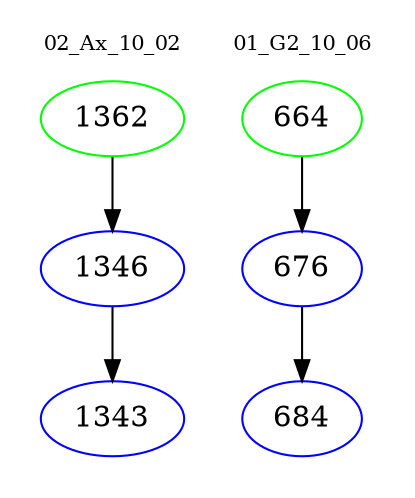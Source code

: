 digraph{
subgraph cluster_0 {
color = white
label = "02_Ax_10_02";
fontsize=10;
T0_1362 [label="1362", color="green"]
T0_1362 -> T0_1346 [color="black"]
T0_1346 [label="1346", color="blue"]
T0_1346 -> T0_1343 [color="black"]
T0_1343 [label="1343", color="blue"]
}
subgraph cluster_1 {
color = white
label = "01_G2_10_06";
fontsize=10;
T1_664 [label="664", color="green"]
T1_664 -> T1_676 [color="black"]
T1_676 [label="676", color="blue"]
T1_676 -> T1_684 [color="black"]
T1_684 [label="684", color="blue"]
}
}
